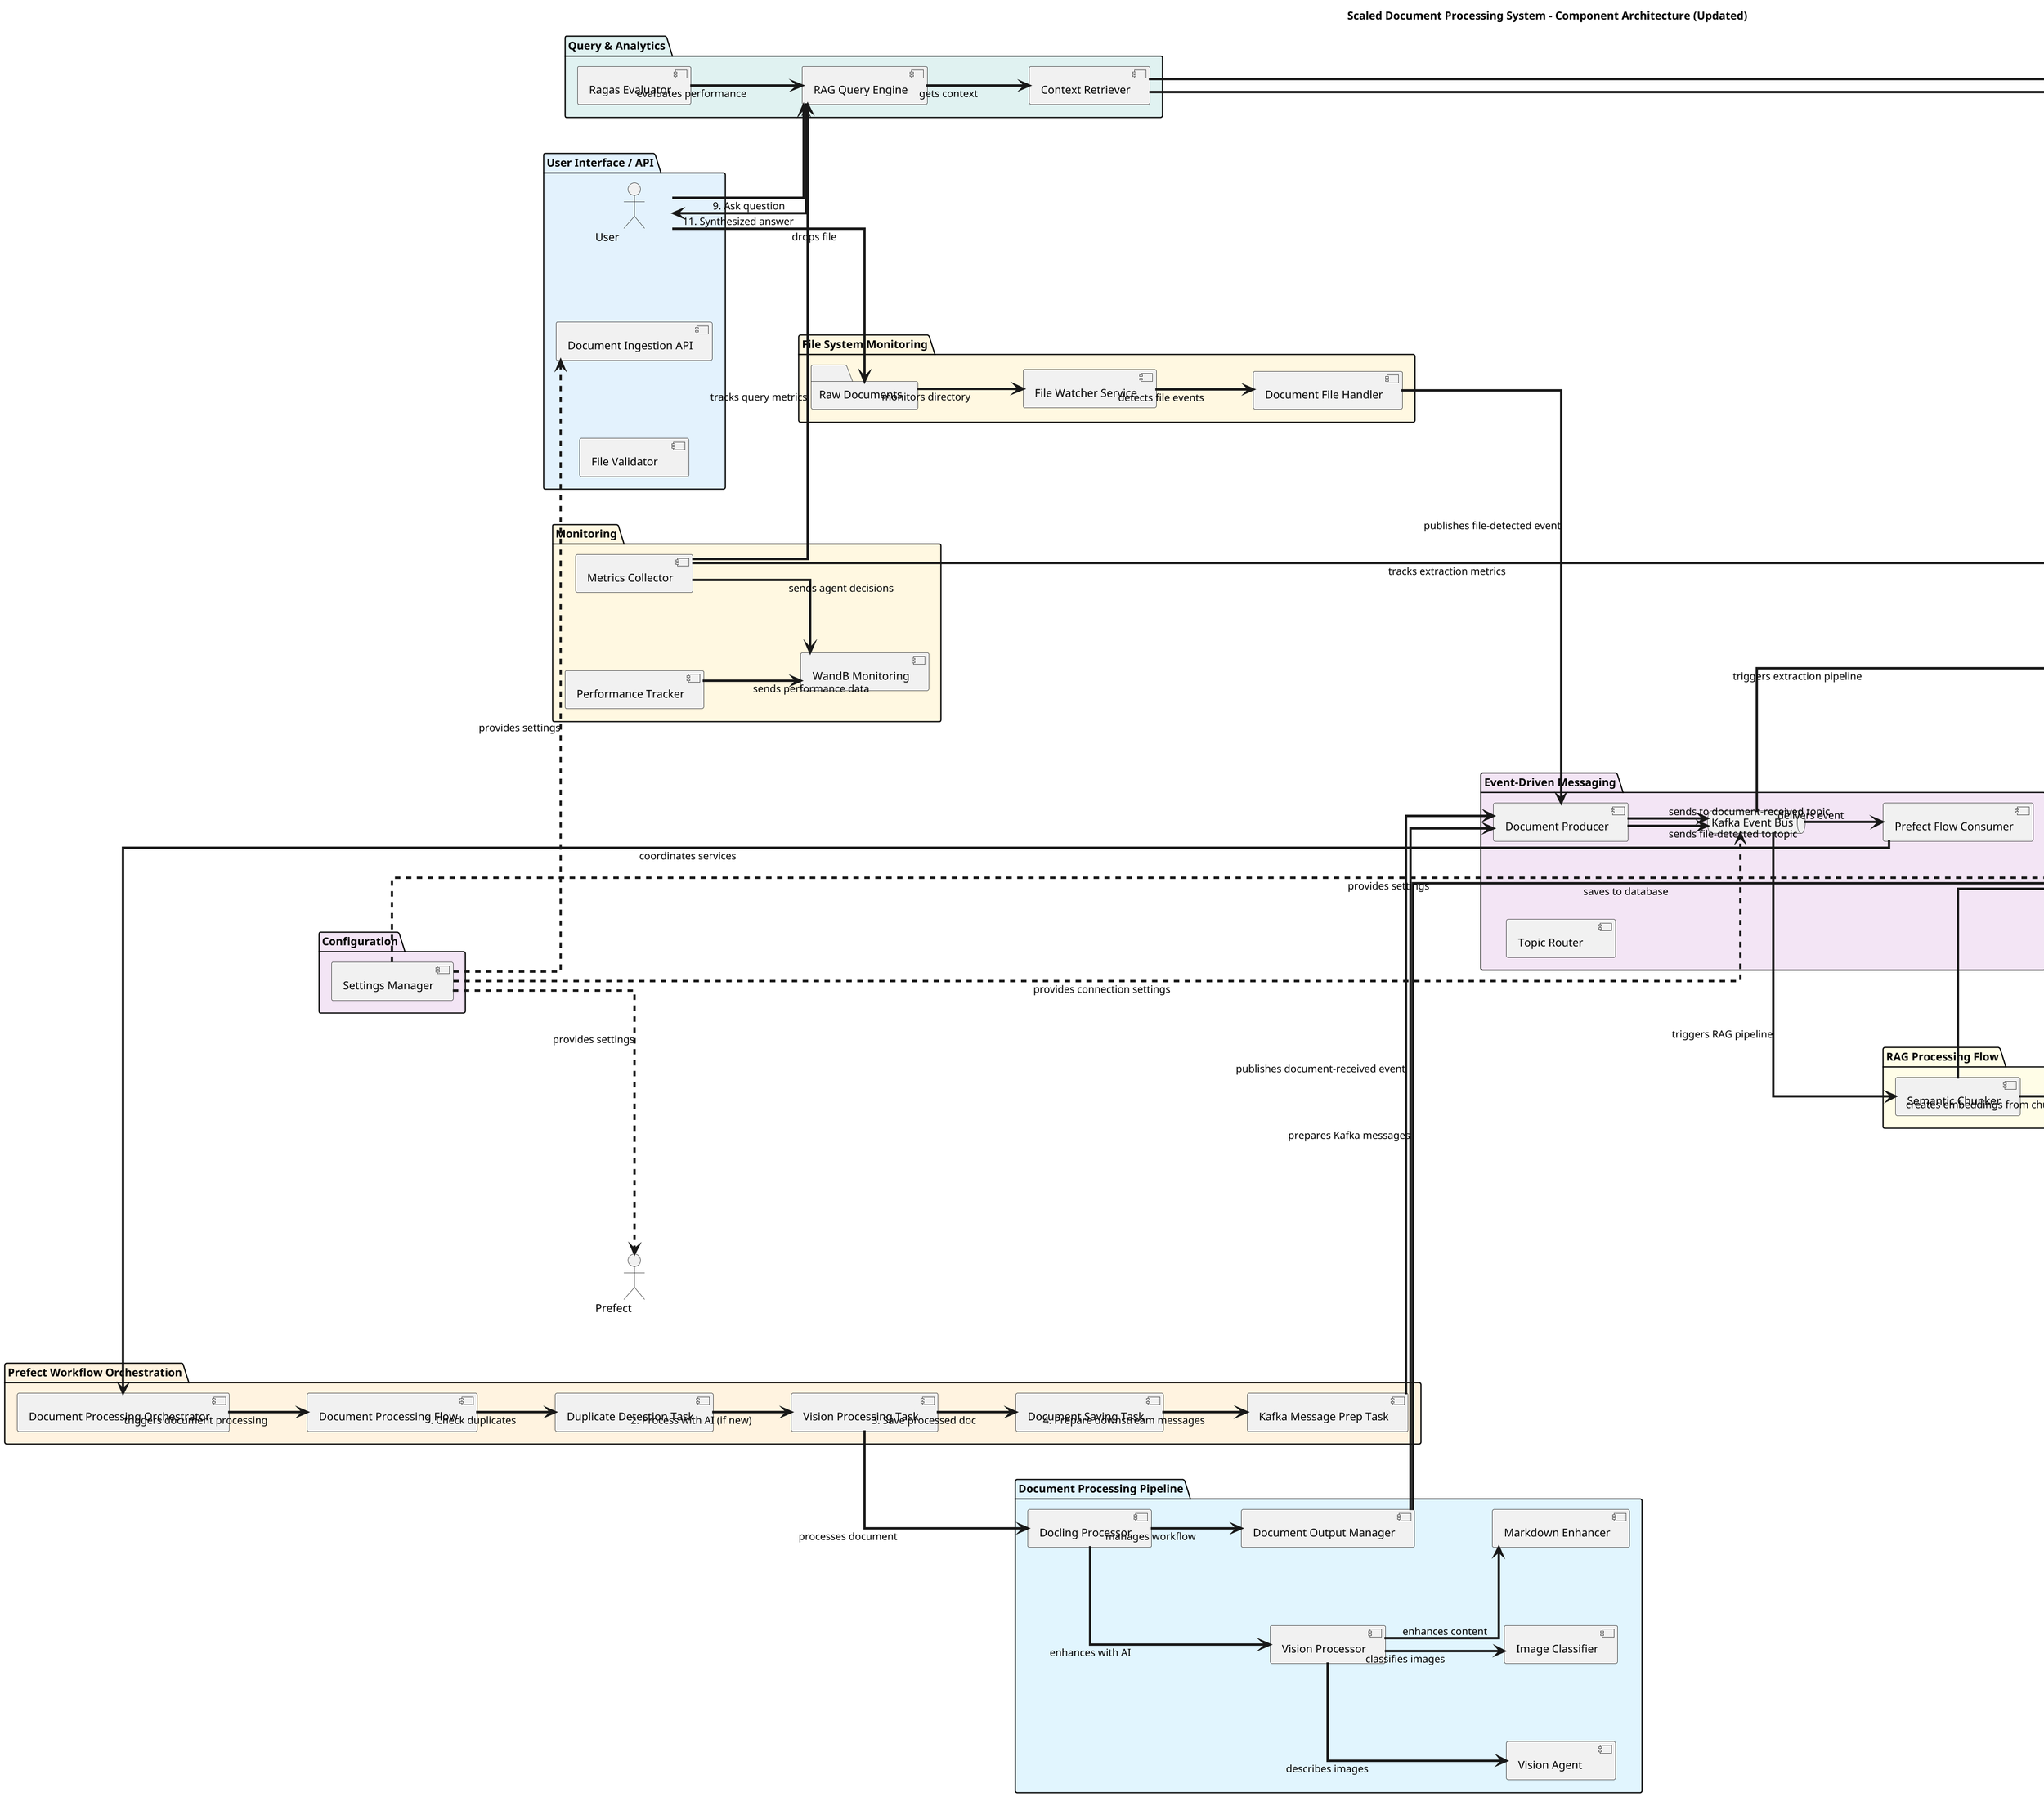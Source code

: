 @startuml

title Scaled Document Processing System - Component Architecture (Updated)
left to right direction
skinparam linetype ortho
skinparam ranksep 100
skinparam nodesep 100
skinparam classAttributeIconSize 0
skinparam minClassWidth 100
skinparam arrowThickness 3
skinparam dpi 150

' === User Interface Layer ===
package "User Interface / API" #E3F2FD {
  actor User
  [Document Ingestion API] as API
  [File Validator] as Validator
}

' === File System Monitoring ===
package "File System Monitoring" #FFF8E1 {
  folder "Raw Documents" as RawDocs
  [File Watcher Service] as FileWatcher
  [Document File Handler] as FileHandler
}

' === Messaging Layer ===
package "Event-Driven Messaging" #F3E5F5 {
  queue "Kafka Event Bus" as Kafka
  [Document Producer] as DocProducer
  [Prefect Flow Consumer] as FlowConsumer
  [Topic Router] as Router
}

' === Workflow Orchestration Layer ===
package "Prefect Workflow Orchestration" #FFF3E0 {
  [Document Processing Orchestrator] as Orchestrator
  [Document Processing Flow] as PrefectFlow
  [Duplicate Detection Task] as DupTask
  [Vision Processing Task] as VisionTask
  [Document Saving Task] as SaveTask
  [Kafka Message Prep Task] as KafkaTask
}

' === Document Processing Pipeline ===
package "Document Processing Pipeline" #E1F5FE {
  [Docling Processor] as DoclingProcessor
  [Document Output Manager] as OutputManager
  [Vision Processor] as VisionProcessor
  [Vision Agent] as VisionAgent
  [Image Classifier] as ImageClassifier
  [Markdown Enhancer] as MarkdownEnhancer
}

' === Parallel Processing Flows ===
package "Structured Extraction Flow" #FFEBEE {
  [Orchestrator Agent] as OrchestratorAgent
  [Field Discovery Agent] as FieldAgent
  [Extraction Agent Swarm] as ExtractionSwarm
}

package "RAG Processing Flow" #FFFDE7 {
  [Semantic Chunker] as Chunker
  [Embedding Service] as EmbeddingService
  [Vector Storage] as VectorStorage
}

' === Data Management ===
package "Data Persistence" #E8F5E8 {
  [Persistence Manager] as PersistMgr
  [Document Repository] as DocRepo
  [Chunk Repository] as ChunkRepo
  [Result Repository] as ResultRepo
}

package "Data Stores" #F5F5F5 {
  database "PostgreSQL\n(Metadata)" as Postgres
  database "ChromaDB\n(Vector Store)" as Chroma
  database "Document Store\n(Files)" as FileStore
}

' === Query & Evaluation Layer ===
package "Query & Analytics" #E0F2F1 {
  [RAG Query Engine] as RAG
  [Ragas Evaluator] as Evaluator
  [Context Retriever] as Retriever
}

' === Monitoring & Observability ===
package "Monitoring" #FFF8E1 {
  [WandB Monitoring] as WandB
  [Metrics Collector] as Metrics
  [Performance Tracker] as Perf
}

' === Configuration ===
package "Configuration" #F3E5F5 {
  [Settings Manager] as Config
}

' === UPDATED FLOW RELATIONSHIPS ===

' 1. File System Monitoring Flow
User --> RawDocs : drops file
RawDocs --> FileWatcher : monitors directory
FileWatcher --> FileHandler : detects file events
FileHandler --> DocProducer : publishes file-detected event

' 2. Event-Driven Processing Flow
DocProducer --> Kafka : sends file-detected to topic
Kafka --> FlowConsumer : delivers event
FlowConsumer --> Orchestrator : coordinates services
Orchestrator --> PrefectFlow : triggers document processing

' 3. Prefect Workflow Orchestration
PrefectFlow --> DupTask : 1. Check duplicates
DupTask --> VisionTask : 2. Process with AI (if new)
VisionTask --> SaveTask : 3. Save processed doc
SaveTask --> KafkaTask : 4. Prepare downstream messages

' 4. Document Processing Pipeline
VisionTask --> DoclingProcessor : processes document
DoclingProcessor --> OutputManager : manages workflow
DoclingProcessor --> VisionProcessor : enhances with AI
VisionProcessor --> VisionAgent : describes images
VisionProcessor --> ImageClassifier : classifies images
VisionProcessor --> MarkdownEnhancer : enhances content

' 5. Document Output Management
OutputManager --> PersistMgr : saves to database
OutputManager --> DocProducer : prepares Kafka messages
KafkaTask --> DocProducer : publishes document-received event

' 6. Downstream Pipeline Triggers
DocProducer --> Kafka : sends to document-received topic
Kafka --> OrchestratorAgent : triggers extraction pipeline
Kafka --> Chunker : triggers RAG pipeline

' 7. Parallel Processing (After Document Processing Complete)
OrchestratorAgent --> FieldAgent : collaborates on discovery
OrchestratorAgent --> ExtractionSwarm : deploys for parallel extraction
Chunker --> EmbeddingService : creates embeddings from chunks
EmbeddingService --> VectorStorage : stores vectors

' 8. Data Persistence (All flows converge)
ExtractionSwarm --> PersistMgr : structured results
VectorStorage --> PersistMgr : vector data
Chunker --> PersistMgr : chunks & metadata
OrchestratorAgent --> PersistMgr : schemas

' Repository Pattern
PersistMgr --> DocRepo : document operations
PersistMgr --> ChunkRepo : chunk operations  
PersistMgr --> ResultRepo : result operations

' Data Store Connections
DocRepo --> Postgres : metadata
DocRepo --> FileStore : files
ChunkRepo --> Chroma : vectors
ChunkRepo --> Postgres : chunk metadata
ResultRepo --> Postgres : extraction results

' 8. Query Flow
User --> RAG : 9. Ask question
RAG --> Retriever : gets context
Retriever --> ChunkRepo : 10a. Retrieve chunks
Retriever --> DocRepo : 10b. Get metadata
RAG --> User : 11. Synthesized answer

' 9. Evaluation & Monitoring
Evaluator --> RAG : evaluates performance
Metrics --> ExtractionSwarm : tracks extraction metrics
Metrics --> RAG : tracks query metrics
Perf --> WandB : sends performance data
Metrics --> WandB : sends agent decisions

' Configuration Dependencies
Config ..> API : provides settings
Config ..> Prefect : provides settings
Config ..> PersistMgr : provides settings
Config ..> Kafka : provides connection settings

@enduml